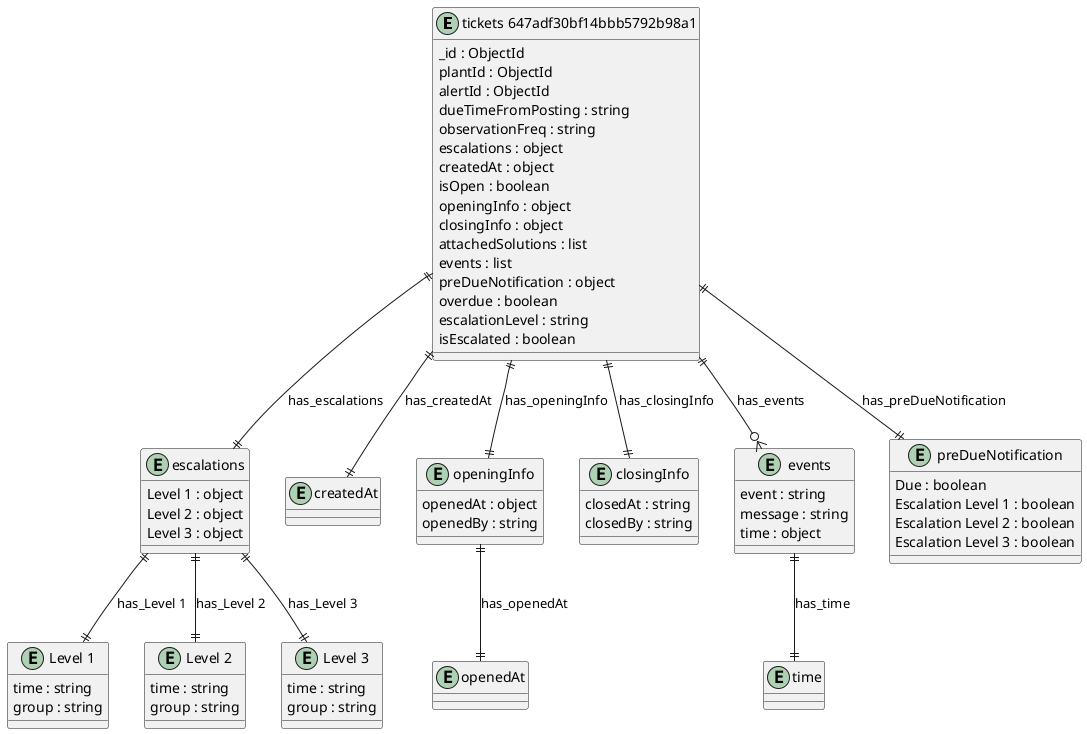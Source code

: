 @startuml tickets_647adf30bf14bbb5792b98a1_Diagram

entity "tickets 647adf30bf14bbb5792b98a1" as tickets_647adf30bf14bbb5792b98a1 {
  _id : ObjectId
  plantId : ObjectId
  alertId : ObjectId
  dueTimeFromPosting : string
  observationFreq : string
  escalations : object
  createdAt : object
  isOpen : boolean
  openingInfo : object
  closingInfo : object
  attachedSolutions : list
  events : list
  preDueNotification : object
  overdue : boolean
  escalationLevel : string
  isEscalated : boolean
}

entity "escalations" as escalations {
  Level 1 : object
  Level 2 : object
  Level 3 : object
}

entity "Level 1" as Level_1 {
  time : string
  group : string
}

entity "Level 2" as Level_2 {
  time : string
  group : string
}

entity "Level 3" as Level_3 {
  time : string
  group : string
}

entity "createdAt" as createdAt {
}

entity "openingInfo" as openingInfo {
  openedAt : object
  openedBy : string
}

entity "openedAt" as openedAt {
}

entity "closingInfo" as closingInfo {
  closedAt : string
  closedBy : string
}

entity "events" as events {
  event : string
  message : string
  time : object
}

entity "time" as time {
}

entity "preDueNotification" as preDueNotification {
  Due : boolean
  Escalation Level 1 : boolean
  Escalation Level 2 : boolean
  Escalation Level 3 : boolean
}

' // Relationships
tickets_647adf30bf14bbb5792b98a1 ||--|| escalations : has_escalations
escalations ||--|| Level_1 : has_Level 1
escalations ||--|| Level_2 : has_Level 2
escalations ||--|| Level_3 : has_Level 3
tickets_647adf30bf14bbb5792b98a1 ||--|| createdAt : has_createdAt
tickets_647adf30bf14bbb5792b98a1 ||--|| openingInfo : has_openingInfo
openingInfo ||--|| openedAt : has_openedAt
tickets_647adf30bf14bbb5792b98a1 ||--|| closingInfo : has_closingInfo
tickets_647adf30bf14bbb5792b98a1 ||--o{ events : has_events
events ||--|| time : has_time
tickets_647adf30bf14bbb5792b98a1 ||--|| preDueNotification : has_preDueNotification
@enduml